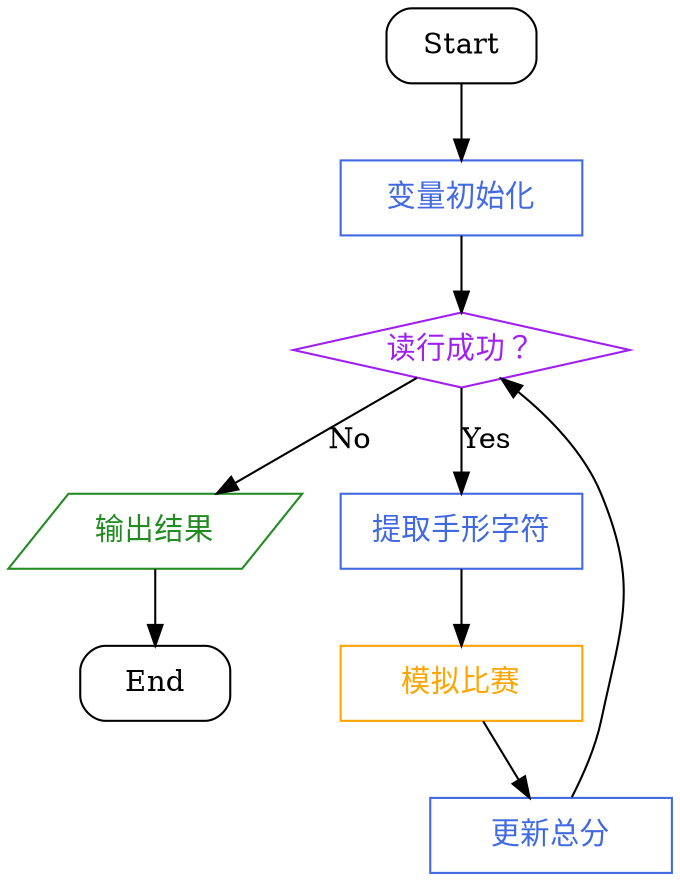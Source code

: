 digraph CalorieCounting {
    /* graph attributes */
    bgcolor = transparent;

    /* special nodes */
    node [ shape = box, width = 1, height = 0.5 ];
    Start, End [ style = rounded ];

    /* conditional nodes */
    node [ shape = diamond, width = 1.618, color = purple, fontcolor = purple ];    
    read_okay [ label = "读行成功？" ];
    
    /* IO nodes */
    node [ shape = parallelogram, color = forestgreen, fontcolor = forestgreen ];
    display [ label = "输出结果" ];
    
    /* variable-related nodes */
    node [ shape = rect, color = royalblue, fontcolor = royalblue ];
    initialize [ label = "变量初始化" ];
    simulate [ label = "模拟比赛", color = orange, fontcolor = orange ];
    extract [ label = "提取手形字符" ];
    update_score [ label = "更新总分"];
        
    /* edges */
    Start -> initialize -> read_okay;
    
    subgraph rsal {
        read_okay -> extract [ label = "Yes" ];
        extract -> simulate -> update_score -> read_okay;
    }

    subgraph game_end {
        read_okay -> display [ label = "No" ];
        display -> End;
    }
}

